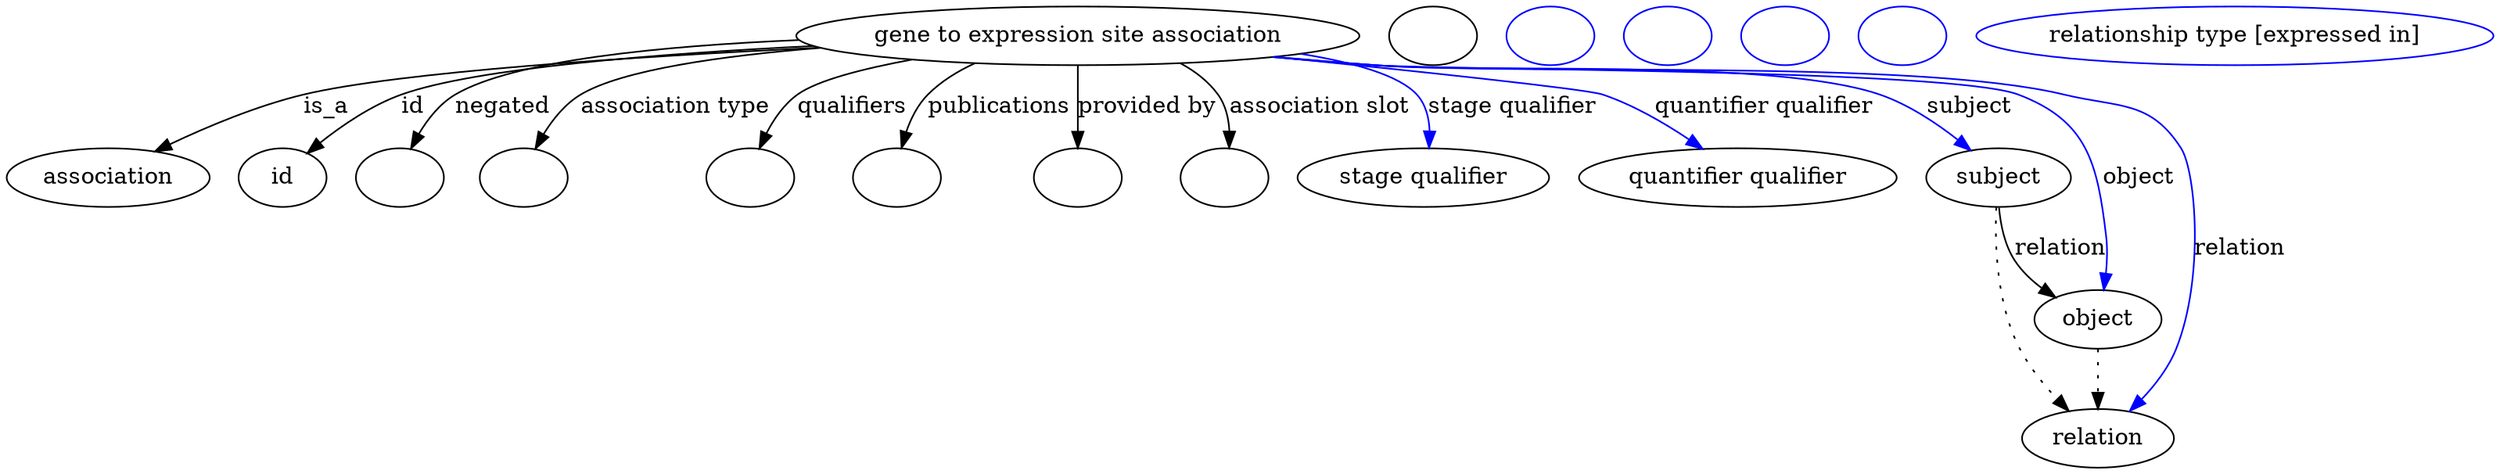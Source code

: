 digraph {
	graph [bb="0,0,1313.8,281"];
	node [label="\N"];
	"gene to expression site association"	 [height=0.5,
		label="gene to expression site association",
		pos="561.4,263",
		width=3.6645];
	association	 [height=0.5,
		pos="49.402,177",
		width=1.3723];
	"gene to expression site association" -> association	 [label=is_a,
		lp="183.68,220",
		pos="e,78.276,191.64 440.37,255.72 345.32,249.28 221.08,239.04 171.85,227 142.64,219.85 111.27,206.94 87.598,196.02"];
	id	 [height=0.5,
		pos="143.4,177",
		width=0.75];
	"gene to expression site association" -> id	 [color=black,
		label=id,
		lp="232.85,220",
		pos="e,161.08,190.78 440.91,255.53 361.48,249.55 265.24,240.02 226.51,227 205.91,220.07 184.95,207.42 169.23,196.57",
		style=solid];
	negated	 [color=black,
		height=0.5,
		label="",
		pos="215.4,177",
		width=0.75];
	"gene to expression site association" -> negated	 [color=black,
		label=negated,
		lp="280.17,220",
		pos="e,225,193.85 436.08,257.33 366.66,252.4 288.38,243.37 257.87,227 247.11,221.23 237.92,211.53 230.86,202.19",
		style=solid];
	"association type"	 [color=black,
		height=0.5,
		label="",
		pos="287.4,177",
		width=0.75];
	"gene to expression site association" -> "association type"	 [color=black,
		label="association type",
		lp="364.31,220",
		pos="e,293.86,194.63 443.48,254.84 392.4,249.43 339.53,240.72 318.59,227 309.95,221.34 303.28,212.37 298.36,203.58",
		style=solid];
	qualifiers	 [color=black,
		height=0.5,
		label="",
		pos="395.4,177",
		width=0.75];
	"gene to expression site association" -> qualifiers	 [color=black,
		label=qualifiers,
		lp="450.45,220",
		pos="e,401.56,194.69 484.92,248.29 459.24,242.23 434.52,234.8 424.3,227 416.54,221.08 410.5,212.43 406,203.98",
		style=solid];
	publications	 [color=black,
		height=0.5,
		label="",
		pos="470.4,177",
		width=0.75];
	"gene to expression site association" -> publications	 [color=black,
		label=publications,
		lp="523.62,220",
		pos="e,473.62,194.91 514.16,246 504.9,240.99 495.92,234.73 488.97,227 483.31,220.71 479.32,212.53 476.54,204.62",
		style=solid];
	"provided by"	 [color=black,
		height=0.5,
		label="",
		pos="561.4,177",
		width=0.75];
	"gene to expression site association" -> "provided by"	 [color=black,
		label="provided by",
		lp="595.03,220",
		pos="e,561.4,195.21 561.4,244.76 561.4,233.36 561.4,218.43 561.4,205.49",
		style=solid];
	"association slot"	 [color=black,
		height=0.5,
		label="",
		pos="642.4,177",
		width=0.75];
	"gene to expression site association" -> "association slot"	 [color=black,
		label="association slot",
		lp="680.37,220",
		pos="e,641.24,195.25 606.34,246.04 615,241.03 623.27,234.75 629.4,227 634.35,220.74 637.43,212.79 639.34,205.08",
		style=solid];
	"stage qualifier"	 [height=0.5,
		pos="747.4,177",
		width=1.6655];
	"gene to expression site association" -> "stage qualifier"	 [color=blue,
		label="stage qualifier",
		lp="777.86,220",
		pos="e,744.5,195.22 655.53,250.39 686.38,244.62 715.75,236.85 727.4,227 734.1,221.33 738.58,213.1 741.56,204.95",
		style=solid];
	"quantifier qualifier"	 [height=0.5,
		pos="901.4,177",
		width=2.1023];
	"gene to expression site association" -> "quantifier qualifier"	 [color=blue,
		label="quantifier qualifier",
		lp="902.31,220",
		pos="e,879.29,194.41 657.67,250.63 728.39,241.38 813.5,229.87 821.4,227 838.87,220.66 856.57,210.12 870.86,200.35",
		style=solid];
	subject	 [height=0.5,
		pos="1030.4,177",
		width=0.97656];
	"gene to expression site association" -> subject	 [color=blue,
		label=subject,
		lp="1006.2,220",
		pos="e,1013.3,192.91 654.99,250.3 670.79,248.37 687.05,246.52 702.4,245 759.15,239.39 904.61,245.94 958.4,227 975.48,220.99 992.23,209.77 \
1005.3,199.48",
		style=solid];
	object	 [height=0.5,
		pos="1085.4,91",
		width=0.88096];
	"gene to expression site association" -> object	 [color=blue,
		label=object,
		lp="1105.5,177",
		pos="e,1088.3,109.25 654.21,250.19 670.26,248.25 686.8,246.42 702.4,245 775.1,238.37 961.63,251.47 1030.4,227 1053.2,218.89 1061,215.1 \
1074.4,195 1089.2,172.82 1090.7,141.83 1089.2,119.46",
		style=solid];
	relation	 [height=0.5,
		pos="1085.4,18",
		width=1.031];
	"gene to expression site association" -> relation	 [color=blue,
		label=relation,
		lp="1165.8,134",
		pos="e,1101.9,34.176 654.2,250.13 670.25,248.19 686.79,246.39 702.4,245 781.52,237.97 982.4,246.5 1059.4,227 1091.4,218.9 1108.8,222.91 \
1126.4,195 1155.3,149.14 1143.5,124.46 1126.4,73 1122.7,61.749 1115.6,50.933 1108.4,41.914",
		style=solid];
	association_id	 [color=black,
		height=0.5,
		label="",
		pos="738.4,263",
		width=0.75];
	"gene to expression site association stage qualifier"	 [color=blue,
		height=0.5,
		label="",
		pos="810.4,263",
		width=0.75];
	"gene to expression site association quantifier qualifier"	 [color=blue,
		height=0.5,
		label="",
		pos="882.4,263",
		width=0.75];
	subject -> object	 [label=relation,
		lp="1066.8,134",
		pos="e,1064.9,105.22 1033,158.86 1035,148.88 1038.6,136.62 1044.6,127 1048.1,121.55 1052.6,116.45 1057.3,111.89"];
	subject -> relation	 [pos="e,1069.8,34.504 1030,158.94 1030.1,137.58 1032.3,101.32 1044.4,73 1049,62.095 1056.3,51.356 1063.4,42.302",
		style=dotted];
	"gene to expression site association subject"	 [color=blue,
		height=0.5,
		label="",
		pos="954.4,263",
		width=0.75];
	object -> relation	 [pos="e,1085.4,36.09 1085.4,72.955 1085.4,64.883 1085.4,55.176 1085.4,46.182",
		style=dotted];
	"gene to expression site association object"	 [color=blue,
		height=0.5,
		label="",
		pos="1026.4,263",
		width=0.75];
	"gene to expression site association relation"	 [color=blue,
		height=0.5,
		label="relationship type [expressed in]",
		pos="1192.4,263",
		width=3.3709];
}
